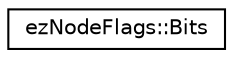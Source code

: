 digraph "Graphical Class Hierarchy"
{
 // LATEX_PDF_SIZE
  edge [fontname="Helvetica",fontsize="10",labelfontname="Helvetica",labelfontsize="10"];
  node [fontname="Helvetica",fontsize="10",shape=record];
  rankdir="LR";
  Node0 [label="ezNodeFlags::Bits",height=0.2,width=0.4,color="black", fillcolor="white", style="filled",URL="$dc/dd6/structez_node_flags_1_1_bits.htm",tooltip=" "];
}
